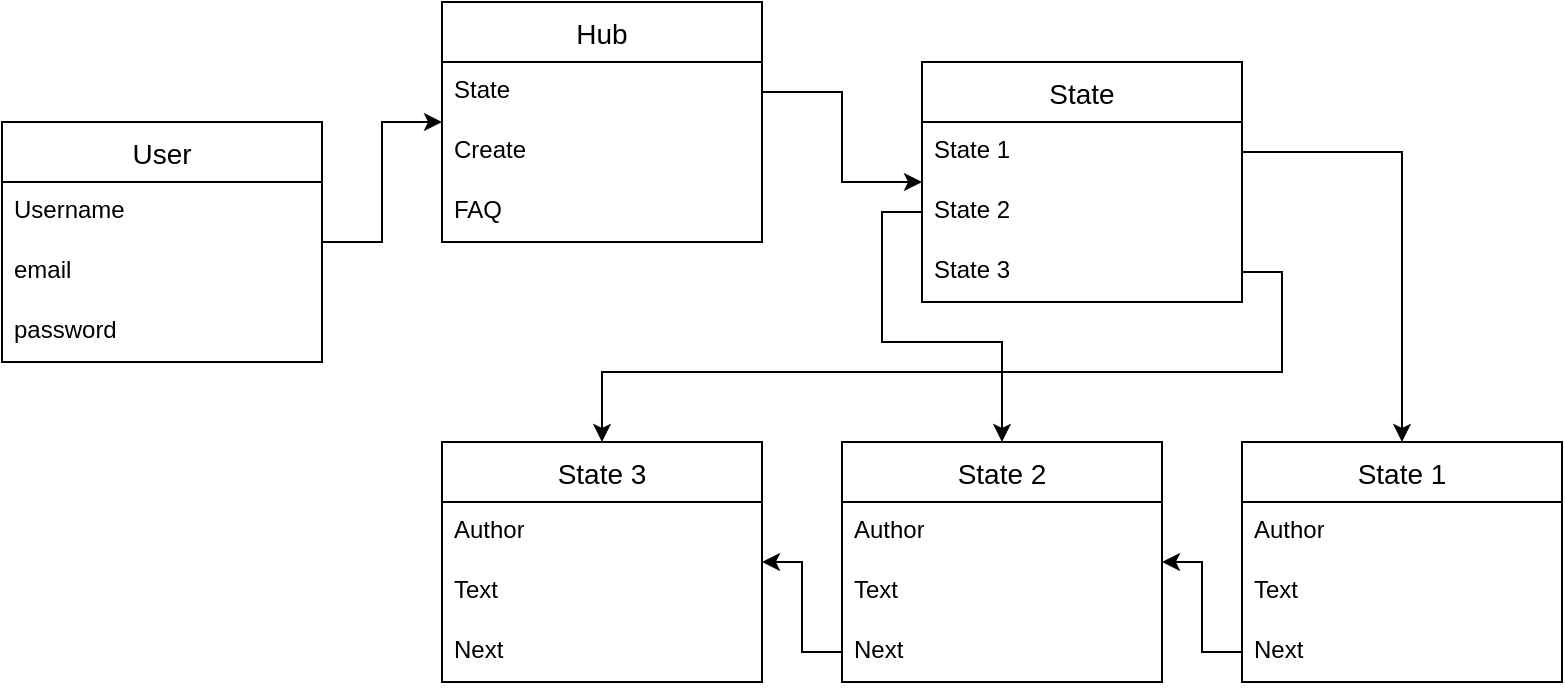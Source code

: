<mxfile version="23.1.1" type="github">
  <diagram name="Страница — 1" id="khPRsXV2Vx_UdN9-h0ua">
    <mxGraphModel dx="1050" dy="541" grid="1" gridSize="10" guides="1" tooltips="1" connect="1" arrows="1" fold="1" page="1" pageScale="1" pageWidth="827" pageHeight="1169" math="0" shadow="0">
      <root>
        <mxCell id="0" />
        <mxCell id="1" parent="0" />
        <mxCell id="W_lD8SrTFJfc_I64UQls-18" style="edgeStyle=orthogonalEdgeStyle;rounded=0;orthogonalLoop=1;jettySize=auto;html=1;" edge="1" parent="1" source="fL72pPpjbDQKzPb8PQAC-1" target="W_lD8SrTFJfc_I64UQls-12">
          <mxGeometry relative="1" as="geometry" />
        </mxCell>
        <mxCell id="fL72pPpjbDQKzPb8PQAC-1" value="User" style="swimlane;fontStyle=0;childLayout=stackLayout;horizontal=1;startSize=30;horizontalStack=0;resizeParent=1;resizeParentMax=0;resizeLast=0;collapsible=1;marginBottom=0;align=center;fontSize=14;" parent="1" vertex="1">
          <mxGeometry x="40" y="170" width="160" height="120" as="geometry">
            <mxRectangle x="330" y="230" width="70" height="30" as="alternateBounds" />
          </mxGeometry>
        </mxCell>
        <mxCell id="fL72pPpjbDQKzPb8PQAC-2" value="Username" style="text;strokeColor=none;fillColor=none;spacingLeft=4;spacingRight=4;overflow=hidden;rotatable=0;points=[[0,0.5],[1,0.5]];portConstraint=eastwest;fontSize=12;whiteSpace=wrap;html=1;" parent="fL72pPpjbDQKzPb8PQAC-1" vertex="1">
          <mxGeometry y="30" width="160" height="30" as="geometry" />
        </mxCell>
        <mxCell id="fL72pPpjbDQKzPb8PQAC-3" value="email" style="text;strokeColor=none;fillColor=none;spacingLeft=4;spacingRight=4;overflow=hidden;rotatable=0;points=[[0,0.5],[1,0.5]];portConstraint=eastwest;fontSize=12;whiteSpace=wrap;html=1;" parent="fL72pPpjbDQKzPb8PQAC-1" vertex="1">
          <mxGeometry y="60" width="160" height="30" as="geometry" />
        </mxCell>
        <mxCell id="fL72pPpjbDQKzPb8PQAC-4" value="password" style="text;strokeColor=none;fillColor=none;spacingLeft=4;spacingRight=4;overflow=hidden;rotatable=0;points=[[0,0.5],[1,0.5]];portConstraint=eastwest;fontSize=12;whiteSpace=wrap;html=1;" parent="fL72pPpjbDQKzPb8PQAC-1" vertex="1">
          <mxGeometry y="90" width="160" height="30" as="geometry" />
        </mxCell>
        <mxCell id="W_lD8SrTFJfc_I64UQls-12" value="Hub" style="swimlane;fontStyle=0;childLayout=stackLayout;horizontal=1;startSize=30;horizontalStack=0;resizeParent=1;resizeParentMax=0;resizeLast=0;collapsible=1;marginBottom=0;align=center;fontSize=14;" vertex="1" parent="1">
          <mxGeometry x="260" y="110" width="160" height="120" as="geometry">
            <mxRectangle x="330" y="230" width="70" height="30" as="alternateBounds" />
          </mxGeometry>
        </mxCell>
        <mxCell id="W_lD8SrTFJfc_I64UQls-13" value="State" style="text;strokeColor=none;fillColor=none;spacingLeft=4;spacingRight=4;overflow=hidden;rotatable=0;points=[[0,0.5],[1,0.5]];portConstraint=eastwest;fontSize=12;whiteSpace=wrap;html=1;" vertex="1" parent="W_lD8SrTFJfc_I64UQls-12">
          <mxGeometry y="30" width="160" height="30" as="geometry" />
        </mxCell>
        <mxCell id="W_lD8SrTFJfc_I64UQls-14" value="Create" style="text;strokeColor=none;fillColor=none;spacingLeft=4;spacingRight=4;overflow=hidden;rotatable=0;points=[[0,0.5],[1,0.5]];portConstraint=eastwest;fontSize=12;whiteSpace=wrap;html=1;" vertex="1" parent="W_lD8SrTFJfc_I64UQls-12">
          <mxGeometry y="60" width="160" height="30" as="geometry" />
        </mxCell>
        <mxCell id="W_lD8SrTFJfc_I64UQls-15" value="FAQ" style="text;strokeColor=none;fillColor=none;spacingLeft=4;spacingRight=4;overflow=hidden;rotatable=0;points=[[0,0.5],[1,0.5]];portConstraint=eastwest;fontSize=12;whiteSpace=wrap;html=1;" vertex="1" parent="W_lD8SrTFJfc_I64UQls-12">
          <mxGeometry y="90" width="160" height="30" as="geometry" />
        </mxCell>
        <mxCell id="W_lD8SrTFJfc_I64UQls-19" value="State" style="swimlane;fontStyle=0;childLayout=stackLayout;horizontal=1;startSize=30;horizontalStack=0;resizeParent=1;resizeParentMax=0;resizeLast=0;collapsible=1;marginBottom=0;align=center;fontSize=14;" vertex="1" parent="1">
          <mxGeometry x="500" y="140" width="160" height="120" as="geometry">
            <mxRectangle x="330" y="230" width="70" height="30" as="alternateBounds" />
          </mxGeometry>
        </mxCell>
        <mxCell id="W_lD8SrTFJfc_I64UQls-20" value="State 1" style="text;strokeColor=none;fillColor=none;spacingLeft=4;spacingRight=4;overflow=hidden;rotatable=0;points=[[0,0.5],[1,0.5]];portConstraint=eastwest;fontSize=12;whiteSpace=wrap;html=1;" vertex="1" parent="W_lD8SrTFJfc_I64UQls-19">
          <mxGeometry y="30" width="160" height="30" as="geometry" />
        </mxCell>
        <mxCell id="W_lD8SrTFJfc_I64UQls-21" value="State 2" style="text;strokeColor=none;fillColor=none;spacingLeft=4;spacingRight=4;overflow=hidden;rotatable=0;points=[[0,0.5],[1,0.5]];portConstraint=eastwest;fontSize=12;whiteSpace=wrap;html=1;" vertex="1" parent="W_lD8SrTFJfc_I64UQls-19">
          <mxGeometry y="60" width="160" height="30" as="geometry" />
        </mxCell>
        <mxCell id="W_lD8SrTFJfc_I64UQls-22" value="State 3" style="text;strokeColor=none;fillColor=none;spacingLeft=4;spacingRight=4;overflow=hidden;rotatable=0;points=[[0,0.5],[1,0.5]];portConstraint=eastwest;fontSize=12;whiteSpace=wrap;html=1;" vertex="1" parent="W_lD8SrTFJfc_I64UQls-19">
          <mxGeometry y="90" width="160" height="30" as="geometry" />
        </mxCell>
        <mxCell id="W_lD8SrTFJfc_I64UQls-23" style="edgeStyle=orthogonalEdgeStyle;rounded=0;orthogonalLoop=1;jettySize=auto;html=1;" edge="1" parent="1" source="W_lD8SrTFJfc_I64UQls-13" target="W_lD8SrTFJfc_I64UQls-19">
          <mxGeometry relative="1" as="geometry" />
        </mxCell>
        <mxCell id="W_lD8SrTFJfc_I64UQls-24" value="State 1" style="swimlane;fontStyle=0;childLayout=stackLayout;horizontal=1;startSize=30;horizontalStack=0;resizeParent=1;resizeParentMax=0;resizeLast=0;collapsible=1;marginBottom=0;align=center;fontSize=14;" vertex="1" parent="1">
          <mxGeometry x="660" y="330" width="160" height="120" as="geometry">
            <mxRectangle x="330" y="230" width="70" height="30" as="alternateBounds" />
          </mxGeometry>
        </mxCell>
        <mxCell id="W_lD8SrTFJfc_I64UQls-25" value="Author" style="text;strokeColor=none;fillColor=none;spacingLeft=4;spacingRight=4;overflow=hidden;rotatable=0;points=[[0,0.5],[1,0.5]];portConstraint=eastwest;fontSize=12;whiteSpace=wrap;html=1;" vertex="1" parent="W_lD8SrTFJfc_I64UQls-24">
          <mxGeometry y="30" width="160" height="30" as="geometry" />
        </mxCell>
        <mxCell id="W_lD8SrTFJfc_I64UQls-26" value="Text" style="text;strokeColor=none;fillColor=none;spacingLeft=4;spacingRight=4;overflow=hidden;rotatable=0;points=[[0,0.5],[1,0.5]];portConstraint=eastwest;fontSize=12;whiteSpace=wrap;html=1;" vertex="1" parent="W_lD8SrTFJfc_I64UQls-24">
          <mxGeometry y="60" width="160" height="30" as="geometry" />
        </mxCell>
        <mxCell id="W_lD8SrTFJfc_I64UQls-27" value="Next" style="text;strokeColor=none;fillColor=none;spacingLeft=4;spacingRight=4;overflow=hidden;rotatable=0;points=[[0,0.5],[1,0.5]];portConstraint=eastwest;fontSize=12;whiteSpace=wrap;html=1;" vertex="1" parent="W_lD8SrTFJfc_I64UQls-24">
          <mxGeometry y="90" width="160" height="30" as="geometry" />
        </mxCell>
        <mxCell id="W_lD8SrTFJfc_I64UQls-28" style="edgeStyle=orthogonalEdgeStyle;rounded=0;orthogonalLoop=1;jettySize=auto;html=1;" edge="1" parent="1" source="W_lD8SrTFJfc_I64UQls-20" target="W_lD8SrTFJfc_I64UQls-24">
          <mxGeometry relative="1" as="geometry" />
        </mxCell>
        <mxCell id="W_lD8SrTFJfc_I64UQls-29" value="State 2" style="swimlane;fontStyle=0;childLayout=stackLayout;horizontal=1;startSize=30;horizontalStack=0;resizeParent=1;resizeParentMax=0;resizeLast=0;collapsible=1;marginBottom=0;align=center;fontSize=14;" vertex="1" parent="1">
          <mxGeometry x="460" y="330" width="160" height="120" as="geometry">
            <mxRectangle x="330" y="230" width="70" height="30" as="alternateBounds" />
          </mxGeometry>
        </mxCell>
        <mxCell id="W_lD8SrTFJfc_I64UQls-30" value="Author" style="text;strokeColor=none;fillColor=none;spacingLeft=4;spacingRight=4;overflow=hidden;rotatable=0;points=[[0,0.5],[1,0.5]];portConstraint=eastwest;fontSize=12;whiteSpace=wrap;html=1;" vertex="1" parent="W_lD8SrTFJfc_I64UQls-29">
          <mxGeometry y="30" width="160" height="30" as="geometry" />
        </mxCell>
        <mxCell id="W_lD8SrTFJfc_I64UQls-31" value="Text" style="text;strokeColor=none;fillColor=none;spacingLeft=4;spacingRight=4;overflow=hidden;rotatable=0;points=[[0,0.5],[1,0.5]];portConstraint=eastwest;fontSize=12;whiteSpace=wrap;html=1;" vertex="1" parent="W_lD8SrTFJfc_I64UQls-29">
          <mxGeometry y="60" width="160" height="30" as="geometry" />
        </mxCell>
        <mxCell id="W_lD8SrTFJfc_I64UQls-32" value="Next" style="text;strokeColor=none;fillColor=none;spacingLeft=4;spacingRight=4;overflow=hidden;rotatable=0;points=[[0,0.5],[1,0.5]];portConstraint=eastwest;fontSize=12;whiteSpace=wrap;html=1;" vertex="1" parent="W_lD8SrTFJfc_I64UQls-29">
          <mxGeometry y="90" width="160" height="30" as="geometry" />
        </mxCell>
        <mxCell id="W_lD8SrTFJfc_I64UQls-33" value="State 3" style="swimlane;fontStyle=0;childLayout=stackLayout;horizontal=1;startSize=30;horizontalStack=0;resizeParent=1;resizeParentMax=0;resizeLast=0;collapsible=1;marginBottom=0;align=center;fontSize=14;" vertex="1" parent="1">
          <mxGeometry x="260" y="330" width="160" height="120" as="geometry">
            <mxRectangle x="330" y="230" width="70" height="30" as="alternateBounds" />
          </mxGeometry>
        </mxCell>
        <mxCell id="W_lD8SrTFJfc_I64UQls-34" value="Author" style="text;strokeColor=none;fillColor=none;spacingLeft=4;spacingRight=4;overflow=hidden;rotatable=0;points=[[0,0.5],[1,0.5]];portConstraint=eastwest;fontSize=12;whiteSpace=wrap;html=1;" vertex="1" parent="W_lD8SrTFJfc_I64UQls-33">
          <mxGeometry y="30" width="160" height="30" as="geometry" />
        </mxCell>
        <mxCell id="W_lD8SrTFJfc_I64UQls-35" value="Text" style="text;strokeColor=none;fillColor=none;spacingLeft=4;spacingRight=4;overflow=hidden;rotatable=0;points=[[0,0.5],[1,0.5]];portConstraint=eastwest;fontSize=12;whiteSpace=wrap;html=1;" vertex="1" parent="W_lD8SrTFJfc_I64UQls-33">
          <mxGeometry y="60" width="160" height="30" as="geometry" />
        </mxCell>
        <mxCell id="W_lD8SrTFJfc_I64UQls-36" value="Next" style="text;strokeColor=none;fillColor=none;spacingLeft=4;spacingRight=4;overflow=hidden;rotatable=0;points=[[0,0.5],[1,0.5]];portConstraint=eastwest;fontSize=12;whiteSpace=wrap;html=1;" vertex="1" parent="W_lD8SrTFJfc_I64UQls-33">
          <mxGeometry y="90" width="160" height="30" as="geometry" />
        </mxCell>
        <mxCell id="W_lD8SrTFJfc_I64UQls-37" style="edgeStyle=orthogonalEdgeStyle;rounded=0;orthogonalLoop=1;jettySize=auto;html=1;" edge="1" parent="1" source="W_lD8SrTFJfc_I64UQls-21" target="W_lD8SrTFJfc_I64UQls-29">
          <mxGeometry relative="1" as="geometry" />
        </mxCell>
        <mxCell id="W_lD8SrTFJfc_I64UQls-38" style="edgeStyle=orthogonalEdgeStyle;rounded=0;orthogonalLoop=1;jettySize=auto;html=1;exitX=1;exitY=0.5;exitDx=0;exitDy=0;" edge="1" parent="1" source="W_lD8SrTFJfc_I64UQls-22" target="W_lD8SrTFJfc_I64UQls-33">
          <mxGeometry relative="1" as="geometry" />
        </mxCell>
        <mxCell id="W_lD8SrTFJfc_I64UQls-39" style="edgeStyle=orthogonalEdgeStyle;rounded=0;orthogonalLoop=1;jettySize=auto;html=1;" edge="1" parent="1" source="W_lD8SrTFJfc_I64UQls-27" target="W_lD8SrTFJfc_I64UQls-29">
          <mxGeometry relative="1" as="geometry" />
        </mxCell>
        <mxCell id="W_lD8SrTFJfc_I64UQls-40" style="edgeStyle=orthogonalEdgeStyle;rounded=0;orthogonalLoop=1;jettySize=auto;html=1;" edge="1" parent="1" source="W_lD8SrTFJfc_I64UQls-32" target="W_lD8SrTFJfc_I64UQls-33">
          <mxGeometry relative="1" as="geometry" />
        </mxCell>
      </root>
    </mxGraphModel>
  </diagram>
</mxfile>
